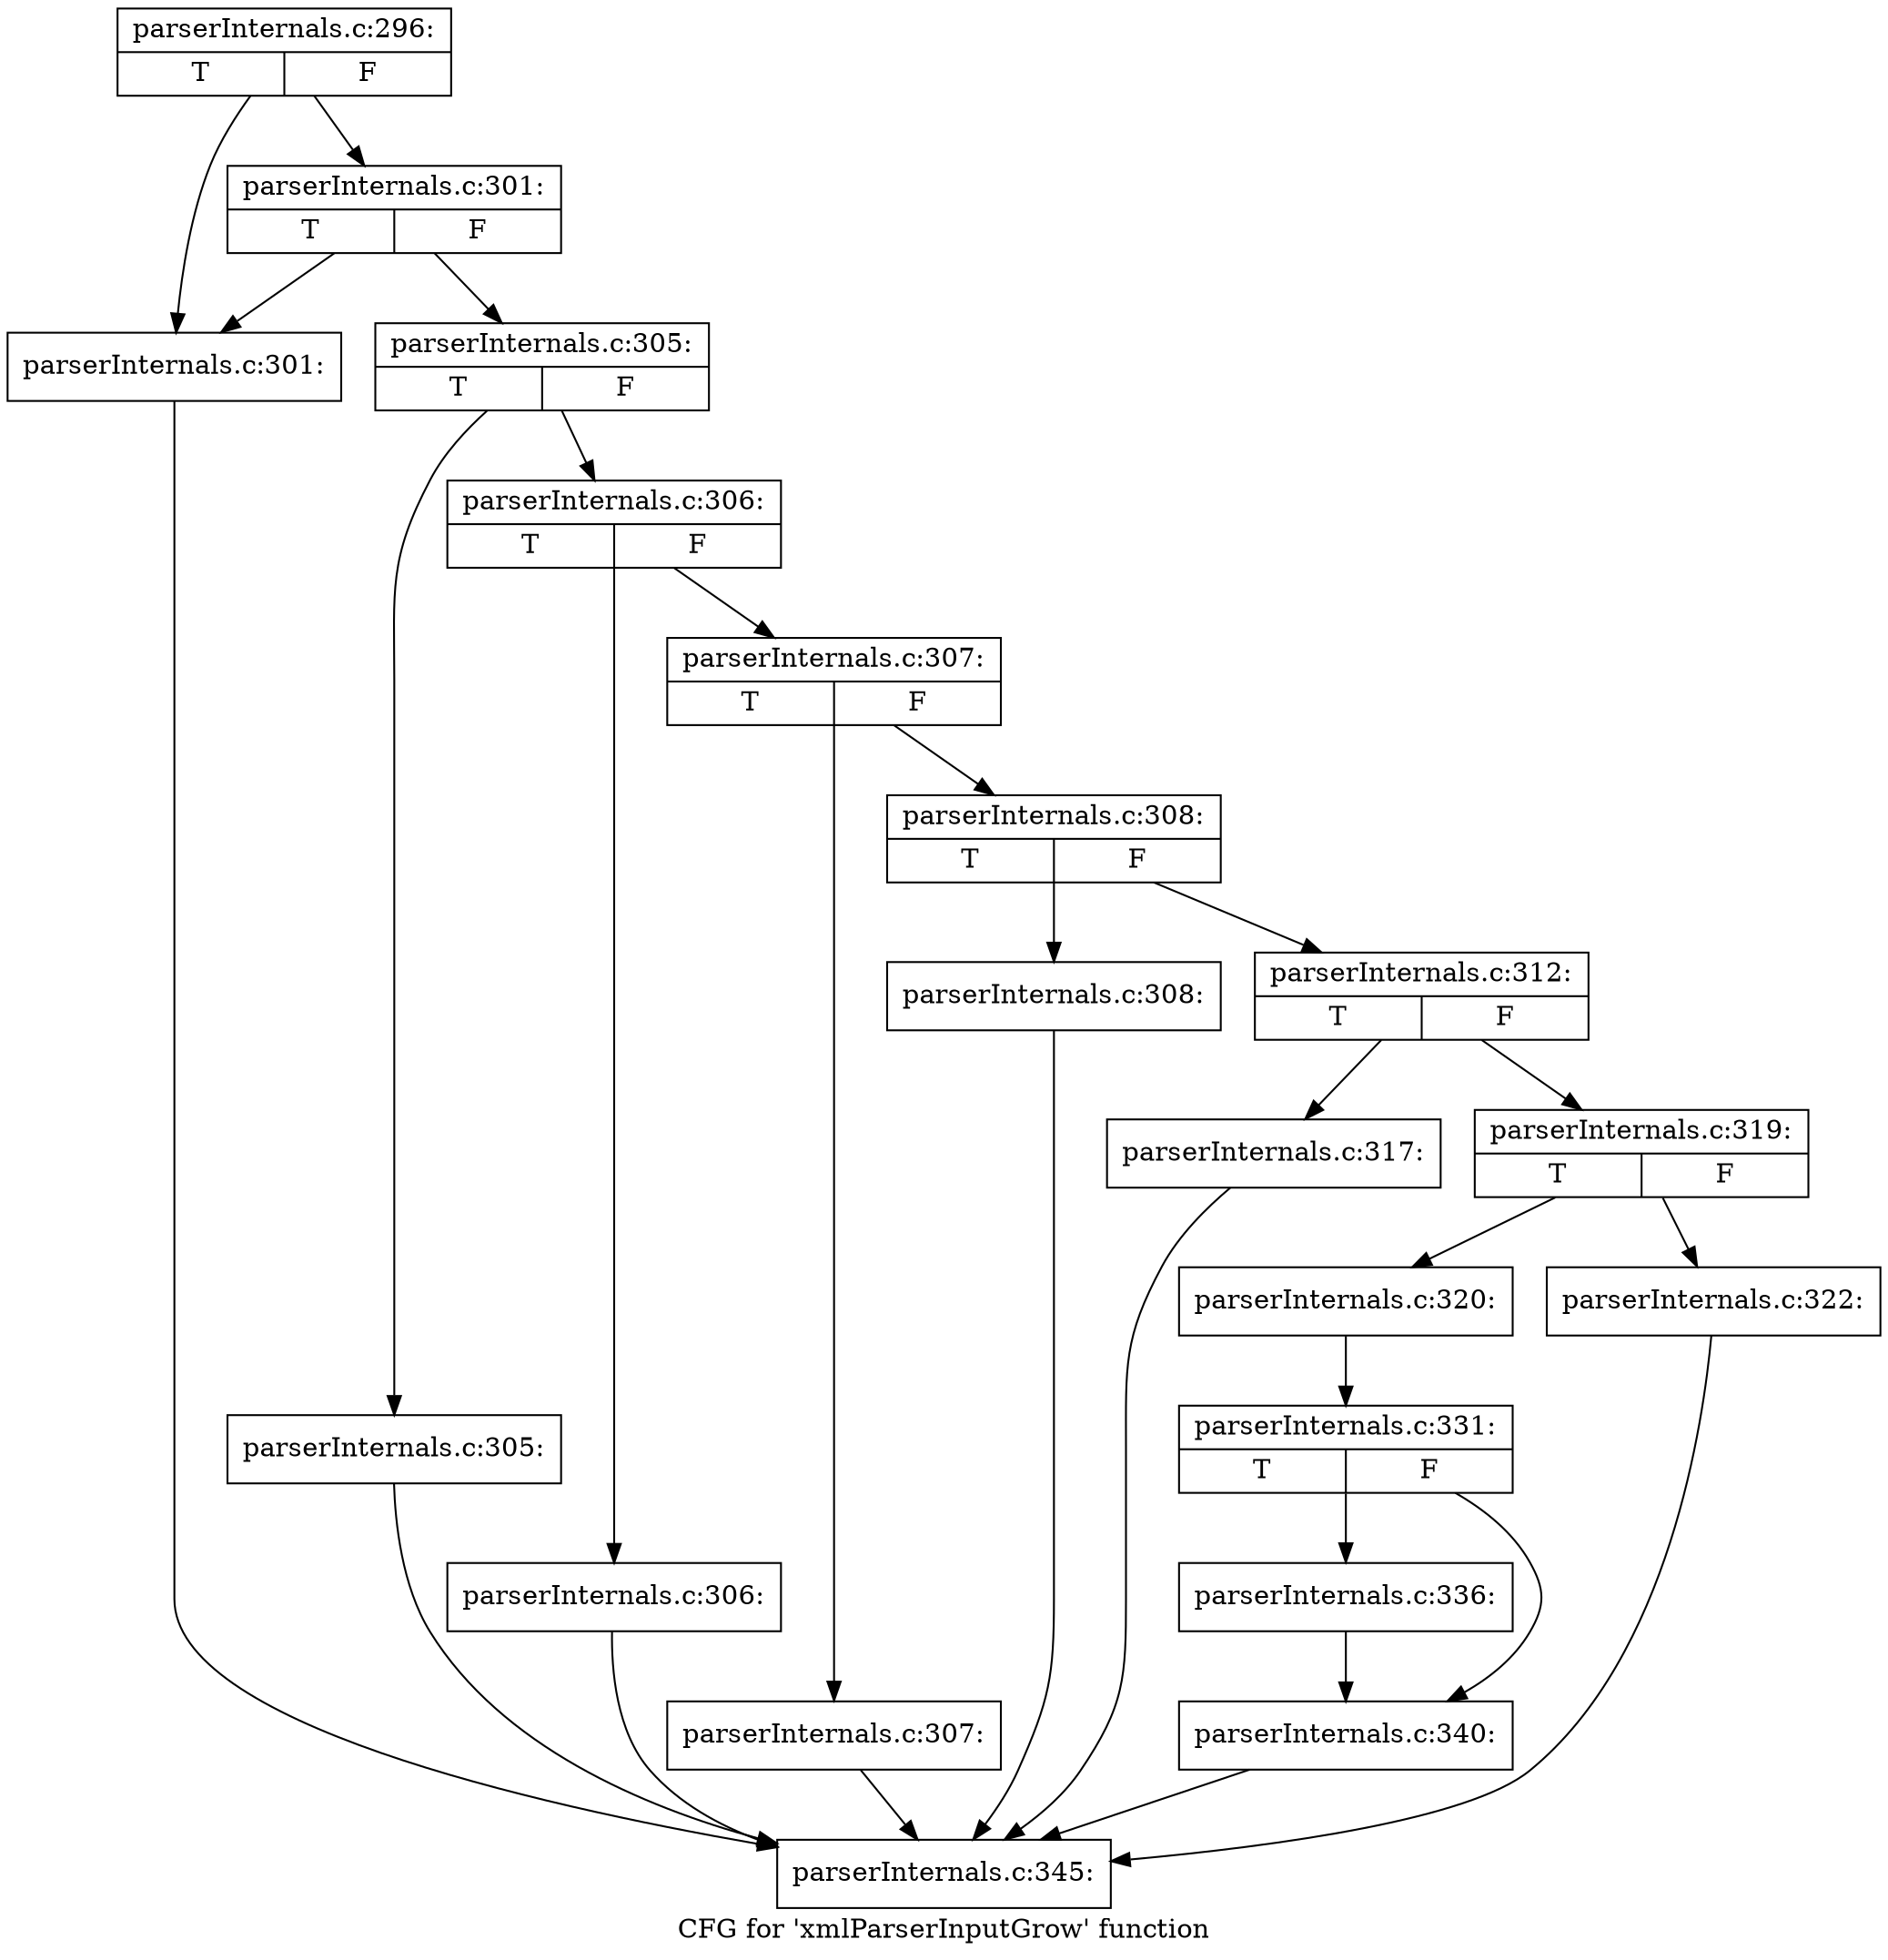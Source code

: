 digraph "CFG for 'xmlParserInputGrow' function" {
	label="CFG for 'xmlParserInputGrow' function";

	Node0x4c22490 [shape=record,label="{parserInternals.c:296:|{<s0>T|<s1>F}}"];
	Node0x4c22490 -> Node0x4c23880;
	Node0x4c22490 -> Node0x4c23920;
	Node0x4c23920 [shape=record,label="{parserInternals.c:301:|{<s0>T|<s1>F}}"];
	Node0x4c23920 -> Node0x4c23880;
	Node0x4c23920 -> Node0x4c238d0;
	Node0x4c23880 [shape=record,label="{parserInternals.c:301:}"];
	Node0x4c23880 -> Node0x4c229a0;
	Node0x4c238d0 [shape=record,label="{parserInternals.c:305:|{<s0>T|<s1>F}}"];
	Node0x4c238d0 -> Node0x4e84140;
	Node0x4c238d0 -> Node0x4e84190;
	Node0x4e84140 [shape=record,label="{parserInternals.c:305:}"];
	Node0x4e84140 -> Node0x4c229a0;
	Node0x4e84190 [shape=record,label="{parserInternals.c:306:|{<s0>T|<s1>F}}"];
	Node0x4e84190 -> Node0x4e847b0;
	Node0x4e84190 -> Node0x4e84800;
	Node0x4e847b0 [shape=record,label="{parserInternals.c:306:}"];
	Node0x4e847b0 -> Node0x4c229a0;
	Node0x4e84800 [shape=record,label="{parserInternals.c:307:|{<s0>T|<s1>F}}"];
	Node0x4e84800 -> Node0x4e84e70;
	Node0x4e84800 -> Node0x4e84ec0;
	Node0x4e84e70 [shape=record,label="{parserInternals.c:307:}"];
	Node0x4e84e70 -> Node0x4c229a0;
	Node0x4e84ec0 [shape=record,label="{parserInternals.c:308:|{<s0>T|<s1>F}}"];
	Node0x4e84ec0 -> Node0x4e854f0;
	Node0x4e84ec0 -> Node0x4e85540;
	Node0x4e854f0 [shape=record,label="{parserInternals.c:308:}"];
	Node0x4e854f0 -> Node0x4c229a0;
	Node0x4e85540 [shape=record,label="{parserInternals.c:312:|{<s0>T|<s1>F}}"];
	Node0x4e85540 -> Node0x4e86260;
	Node0x4e85540 -> Node0x4e862b0;
	Node0x4e86260 [shape=record,label="{parserInternals.c:317:}"];
	Node0x4e86260 -> Node0x4c229a0;
	Node0x4e862b0 [shape=record,label="{parserInternals.c:319:|{<s0>T|<s1>F}}"];
	Node0x4e862b0 -> Node0x4e86d50;
	Node0x4e862b0 -> Node0x4e87640;
	Node0x4e86d50 [shape=record,label="{parserInternals.c:320:}"];
	Node0x4e86d50 -> Node0x4e875f0;
	Node0x4e87640 [shape=record,label="{parserInternals.c:322:}"];
	Node0x4e87640 -> Node0x4c229a0;
	Node0x4e875f0 [shape=record,label="{parserInternals.c:331:|{<s0>T|<s1>F}}"];
	Node0x4e875f0 -> Node0x4e87fe0;
	Node0x4e875f0 -> Node0x4e88d10;
	Node0x4e87fe0 [shape=record,label="{parserInternals.c:336:}"];
	Node0x4e87fe0 -> Node0x4e88d10;
	Node0x4e88d10 [shape=record,label="{parserInternals.c:340:}"];
	Node0x4e88d10 -> Node0x4c229a0;
	Node0x4c229a0 [shape=record,label="{parserInternals.c:345:}"];
}
